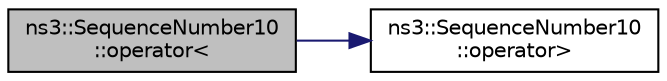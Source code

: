 digraph "ns3::SequenceNumber10::operator&lt;"
{
 // LATEX_PDF_SIZE
  edge [fontname="Helvetica",fontsize="10",labelfontname="Helvetica",labelfontsize="10"];
  node [fontname="Helvetica",fontsize="10",shape=record];
  rankdir="LR";
  Node1 [label="ns3::SequenceNumber10\l::operator\<",height=0.2,width=0.4,color="black", fillcolor="grey75", style="filled", fontcolor="black",tooltip="less than operator"];
  Node1 -> Node2 [color="midnightblue",fontsize="10",style="solid",fontname="Helvetica"];
  Node2 [label="ns3::SequenceNumber10\l::operator\>",height=0.2,width=0.4,color="black", fillcolor="white", style="filled",URL="$classns3_1_1_sequence_number10.html#ae6973611cd25a8f52fcec6a6630b4e7d",tooltip="greater than operator"];
}
